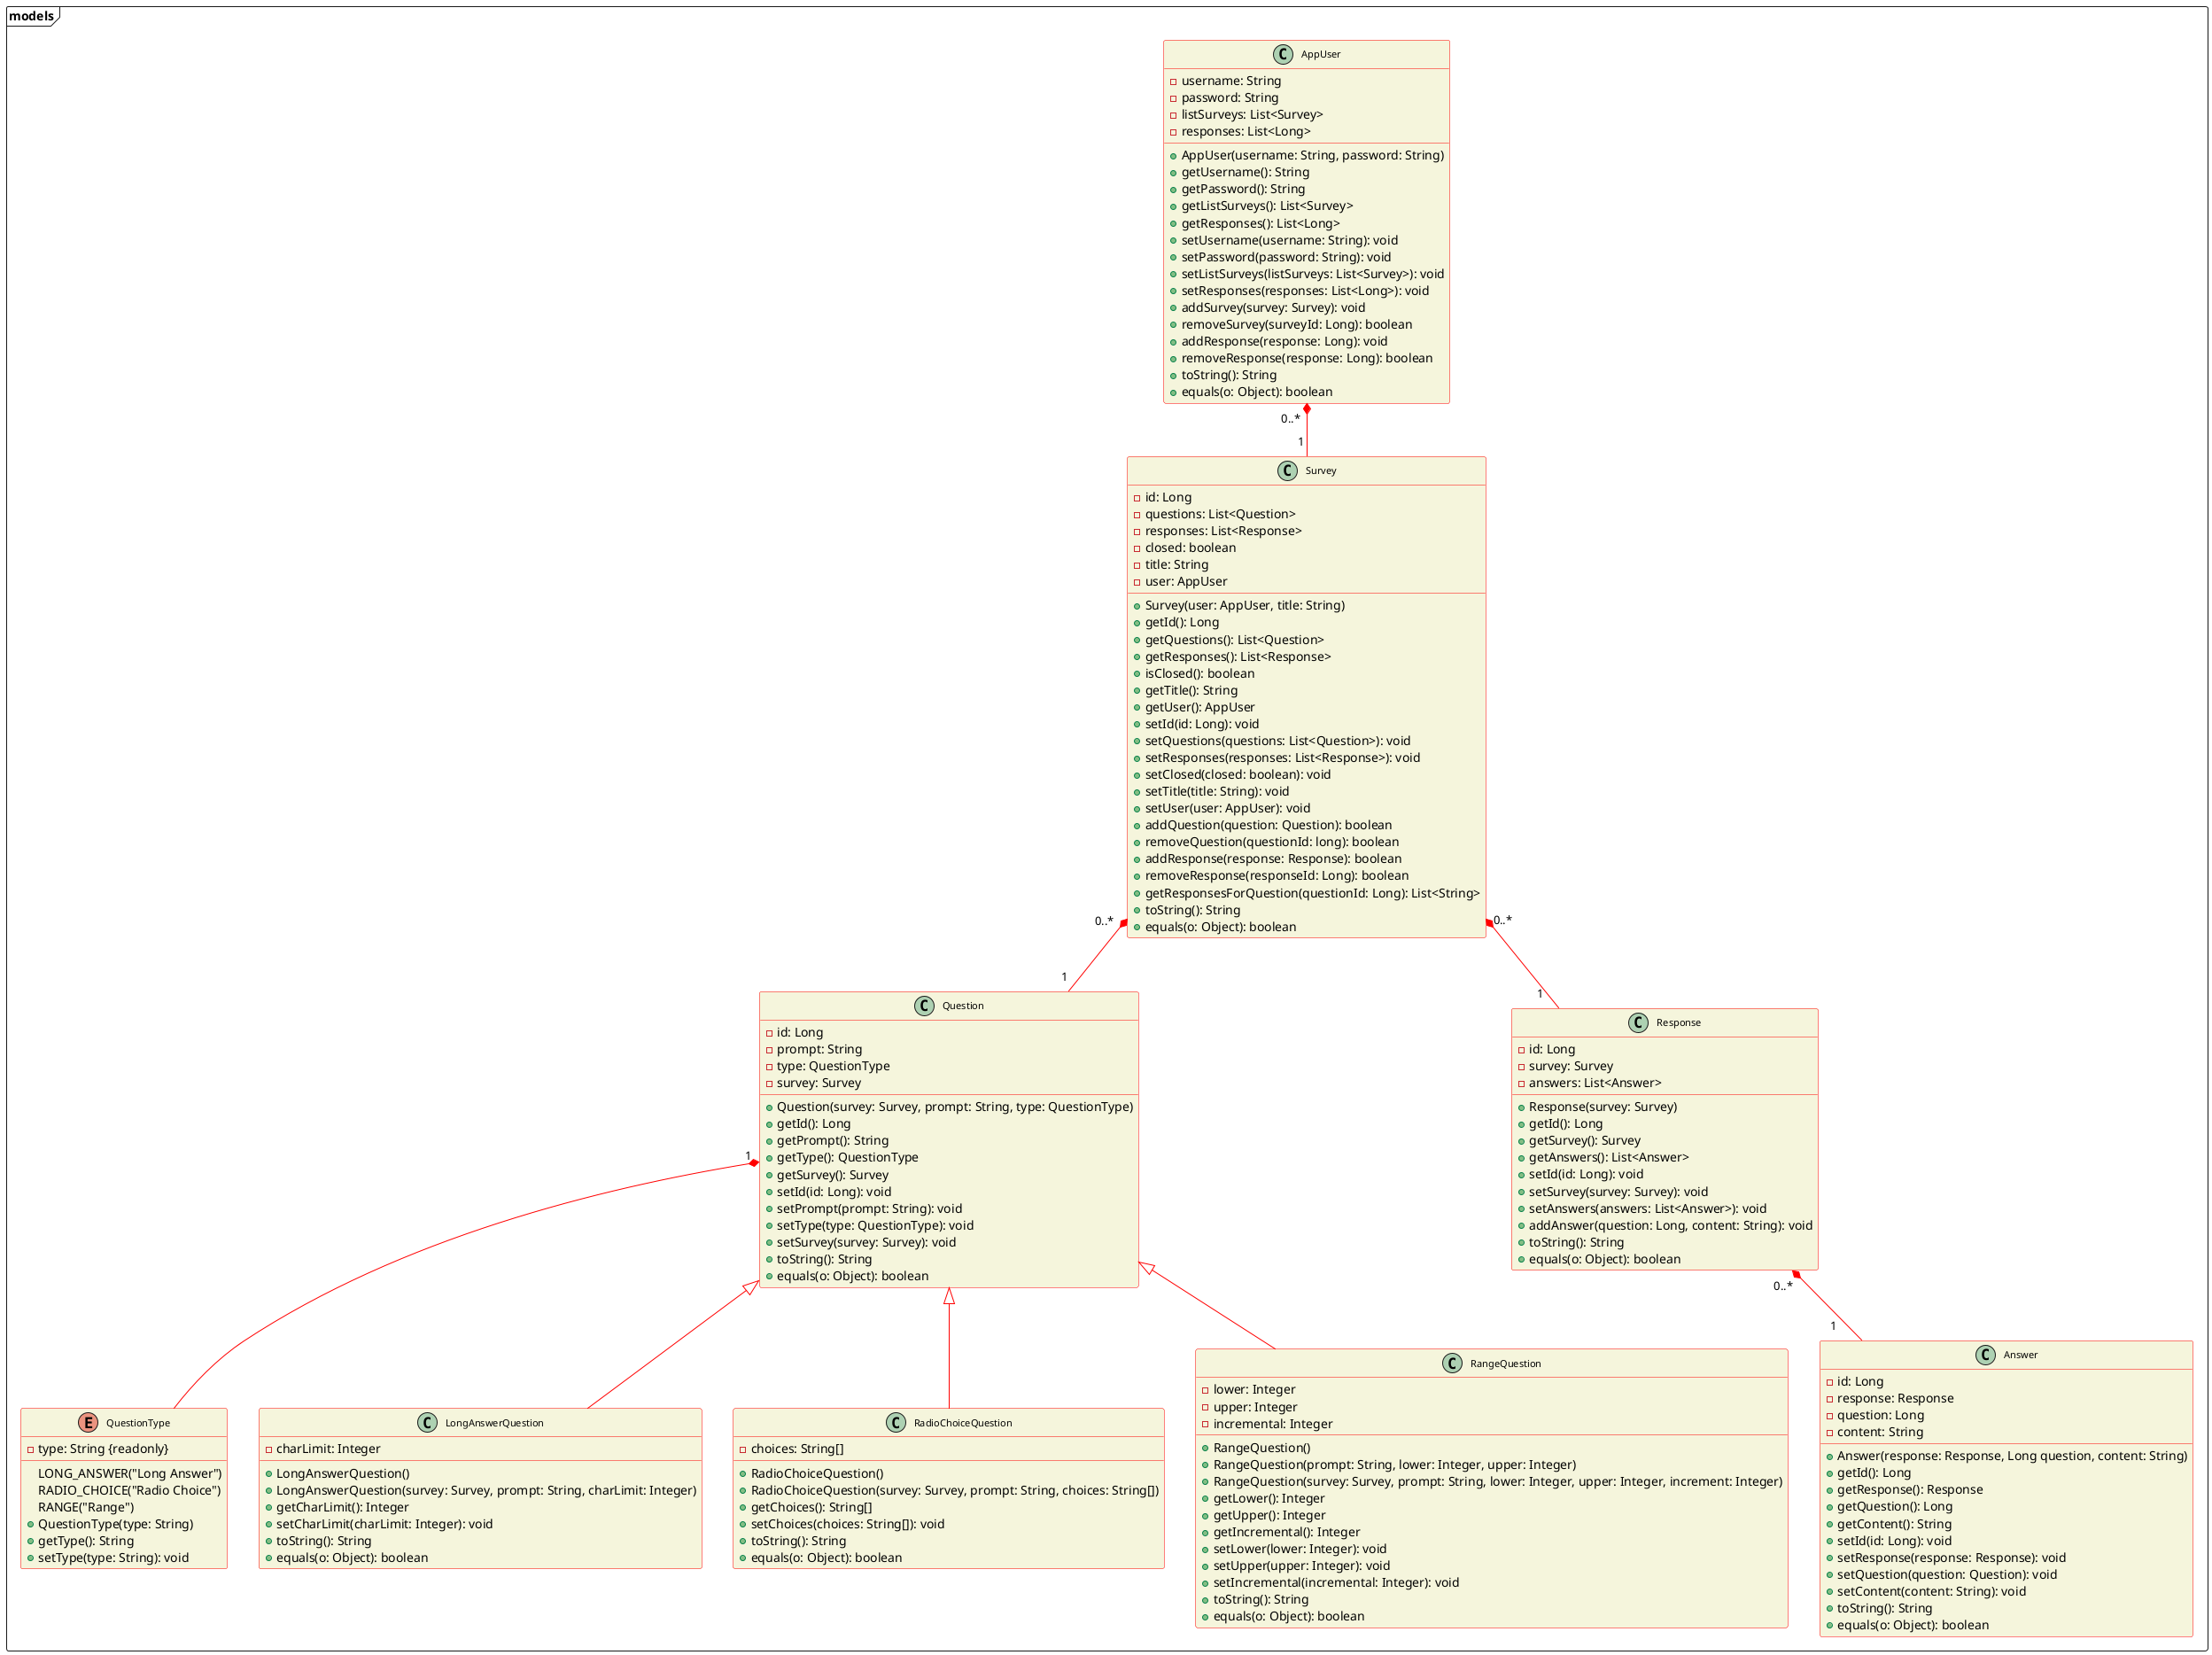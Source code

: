 @startuml UML_Class_Diagram
skinparam classFontSize 11
skinparam classBackgroundColor beige
skinparam ClassBorderColor red
skinparam ArrowColor red


package "models" <<frame>> {
    class "Answer" {
        - id: Long
        - response: Response
        - question: Long
        - content: String
        + Answer(response: Response, Long question, content: String)
        + getId(): Long
        + getResponse(): Response
        + getQuestion(): Long
        + getContent(): String
        + setId(id: Long): void
        + setResponse(response: Response): void
        + setQuestion(question: Question): void
        + setContent(content: String): void
        + toString(): String
        + equals(o: Object): boolean
    }

    class "AppUser" {
        - username: String
        - password: String
        - listSurveys: List<Survey>
        - responses: List<Long>
        + AppUser(username: String, password: String)
        + getUsername(): String
        + getPassword(): String
        + getListSurveys(): List<Survey>
        + getResponses(): List<Long>
        + setUsername(username: String): void
        + setPassword(password: String): void
        + setListSurveys(listSurveys: List<Survey>): void
        + setResponses(responses: List<Long>): void
        + addSurvey(survey: Survey): void
        + removeSurvey(surveyId: Long): boolean
        + addResponse(response: Long): void
        + removeResponse(response: Long): boolean
        + toString(): String
        + equals(o: Object): boolean
    }

    enum "QuestionType" {
        LONG_ANSWER("Long Answer")
        RADIO_CHOICE("Radio Choice")
        RANGE("Range")
        - type: String {readonly}
        + QuestionType(type: String)
        + getType(): String
        + setType(type: String): void
    }

    class "Question" {
        - id: Long
        - prompt: String
        - type: QuestionType
        - survey: Survey
        + Question(survey: Survey, prompt: String, type: QuestionType)
        + getId(): Long
        + getPrompt(): String
        + getType(): QuestionType
        + getSurvey(): Survey
        + setId(id: Long): void
        + setPrompt(prompt: String): void
        + setType(type: QuestionType): void
        + setSurvey(survey: Survey): void
        + toString(): String
        + equals(o: Object): boolean
    }

    class "LongAnswerQuestion" {
        - charLimit: Integer
        + LongAnswerQuestion()
        + LongAnswerQuestion(survey: Survey, prompt: String, charLimit: Integer)
        + getCharLimit(): Integer
        + setCharLimit(charLimit: Integer): void
        + toString(): String
        + equals(o: Object): boolean
    }

    class "RadioChoiceQuestion" {
        - choices: String[]
        + RadioChoiceQuestion()
        + RadioChoiceQuestion(survey: Survey, prompt: String, choices: String[])
        + getChoices(): String[]
        + setChoices(choices: String[]): void
        + toString(): String
        + equals(o: Object): boolean
    }

    class "RangeQuestion" {
        - lower: Integer
        - upper: Integer
        - incremental: Integer
        + RangeQuestion()
        + RangeQuestion(prompt: String, lower: Integer, upper: Integer)
        + RangeQuestion(survey: Survey, prompt: String, lower: Integer, upper: Integer, increment: Integer)
        + getLower(): Integer
        + getUpper(): Integer
        + getIncremental(): Integer
        + setLower(lower: Integer): void
        + setUpper(upper: Integer): void
        + setIncremental(incremental: Integer): void
        + toString(): String
        + equals(o: Object): boolean
    }

    class "Response" {
        - id: Long
        - survey: Survey
        - answers: List<Answer>
        + Response(survey: Survey)
        + getId(): Long
        + getSurvey(): Survey
        + getAnswers(): List<Answer>
        + setId(id: Long): void
        + setSurvey(survey: Survey): void
        + setAnswers(answers: List<Answer>): void
        + addAnswer(question: Long, content: String): void
        + toString(): String
        + equals(o: Object): boolean
    }

    class "Survey" {
        - id: Long
        - questions: List<Question>
        - responses: List<Response>
        - closed: boolean
        - title: String
        - user: AppUser
        + Survey(user: AppUser, title: String)
        + getId(): Long
        + getQuestions(): List<Question>
        + getResponses(): List<Response>
        + isClosed(): boolean
        + getTitle(): String
        + getUser(): AppUser
        + setId(id: Long): void
        + setQuestions(questions: List<Question>): void
        + setResponses(responses: List<Response>): void
        + setClosed(closed: boolean): void
        + setTitle(title: String): void
        + setUser(user: AppUser): void
        + addQuestion(question: Question): boolean
        + removeQuestion(questionId: long): boolean
        + addResponse(response: Response): boolean
        + removeResponse(responseId: Long): boolean
        + getResponsesForQuestion(questionId: Long): List<String>
        + toString(): String
        + equals(o: Object): boolean
    }
}

' Relationship arrows
"RangeQuestion" -up-|> "Question"
"LongAnswerQuestion" -up-|> "Question"
"RadioChoiceQuestion" -up-|> "Question"

"Question" "1" *-- "QuestionType"

"Response" "0..*  " *-- "1      " "Answer"
"Survey" "0..*  " *-- "1  " "Question"
"Survey" "0..*     " *-- "1   " "Response"
"AppUser" "0..*  " *-- "1 " "Survey"
@enduml